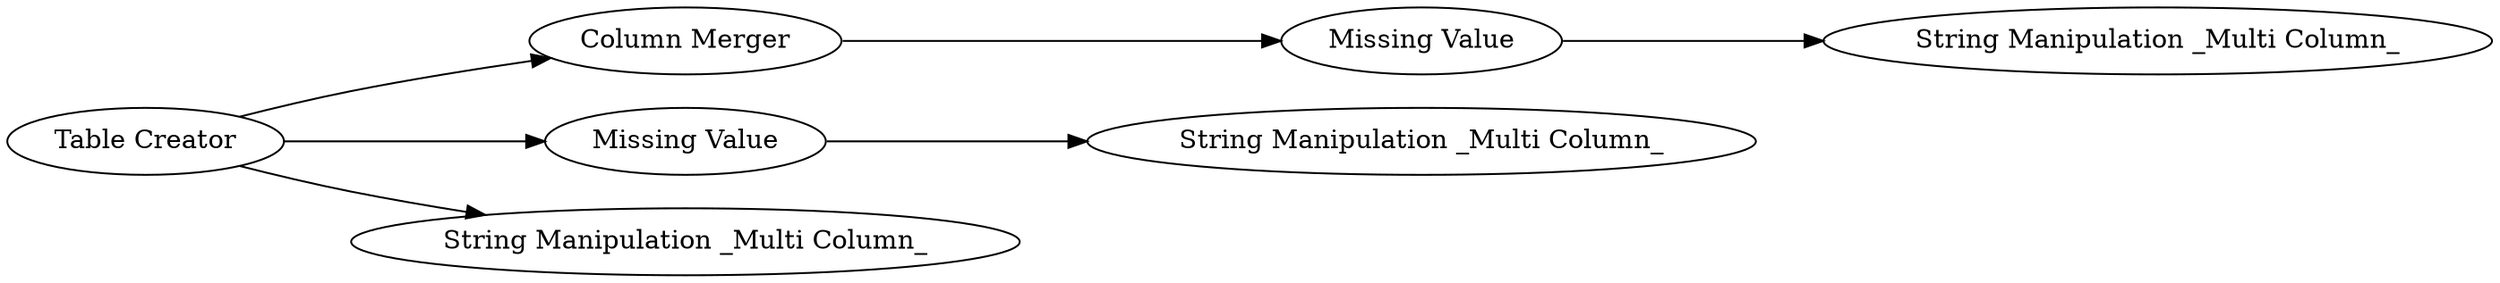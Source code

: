 digraph {
	1 -> 10
	1 -> 6
	1 -> 2
	6 -> 7
	10 -> 12
	12 -> 11
	1 [label="Table Creator"]
	7 [label="String Manipulation _Multi Column_"]
	11 [label="String Manipulation _Multi Column_"]
	6 [label="Missing Value"]
	12 [label="Missing Value"]
	2 [label="String Manipulation _Multi Column_"]
	10 [label="Column Merger"]
	rankdir=LR
}
